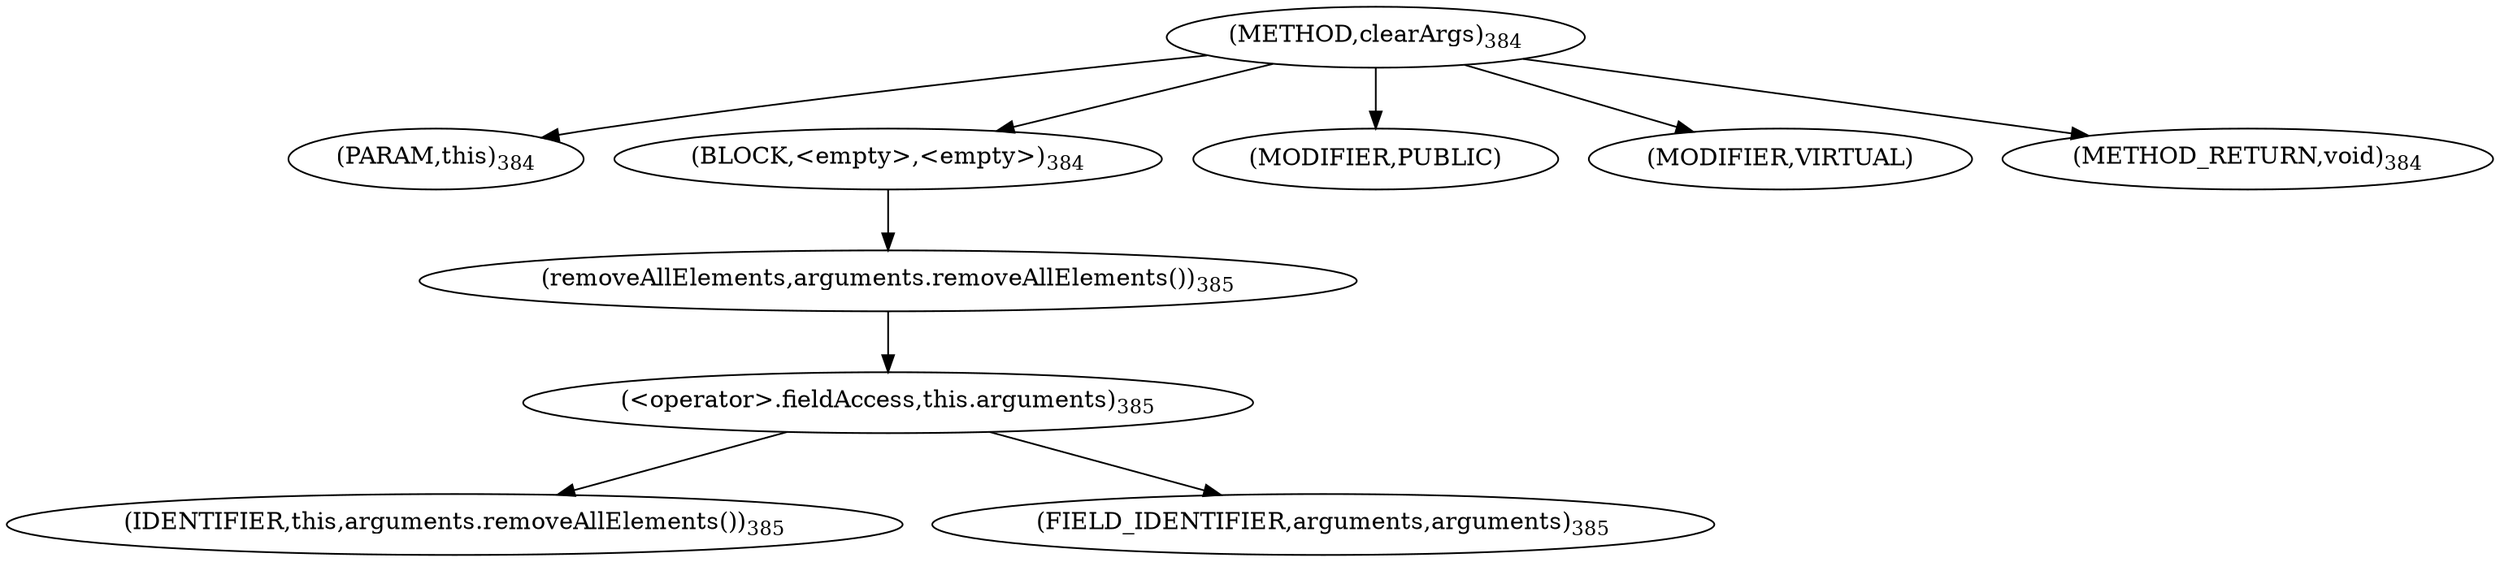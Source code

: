 digraph "clearArgs" {  
"873" [label = <(METHOD,clearArgs)<SUB>384</SUB>> ]
"874" [label = <(PARAM,this)<SUB>384</SUB>> ]
"875" [label = <(BLOCK,&lt;empty&gt;,&lt;empty&gt;)<SUB>384</SUB>> ]
"876" [label = <(removeAllElements,arguments.removeAllElements())<SUB>385</SUB>> ]
"877" [label = <(&lt;operator&gt;.fieldAccess,this.arguments)<SUB>385</SUB>> ]
"878" [label = <(IDENTIFIER,this,arguments.removeAllElements())<SUB>385</SUB>> ]
"879" [label = <(FIELD_IDENTIFIER,arguments,arguments)<SUB>385</SUB>> ]
"880" [label = <(MODIFIER,PUBLIC)> ]
"881" [label = <(MODIFIER,VIRTUAL)> ]
"882" [label = <(METHOD_RETURN,void)<SUB>384</SUB>> ]
  "873" -> "874" 
  "873" -> "875" 
  "873" -> "880" 
  "873" -> "881" 
  "873" -> "882" 
  "875" -> "876" 
  "876" -> "877" 
  "877" -> "878" 
  "877" -> "879" 
}
